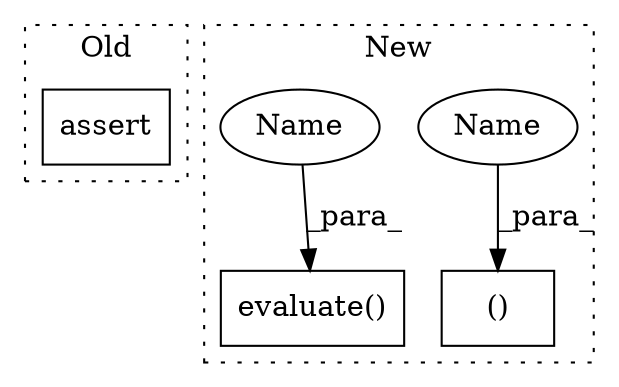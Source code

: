 digraph G {
subgraph cluster0 {
1 [label="assert" a="65" s="2954" l="7" shape="box"];
label = "Old";
style="dotted";
}
subgraph cluster1 {
2 [label="evaluate()" a="75" s="3989,4018" l="19,1" shape="box"];
3 [label="()" a="54" s="3589" l="12" shape="box"];
4 [label="Name" a="87" s="3591" l="10" shape="ellipse"];
5 [label="Name" a="87" s="4008" l="10" shape="ellipse"];
label = "New";
style="dotted";
}
4 -> 3 [label="_para_"];
5 -> 2 [label="_para_"];
}